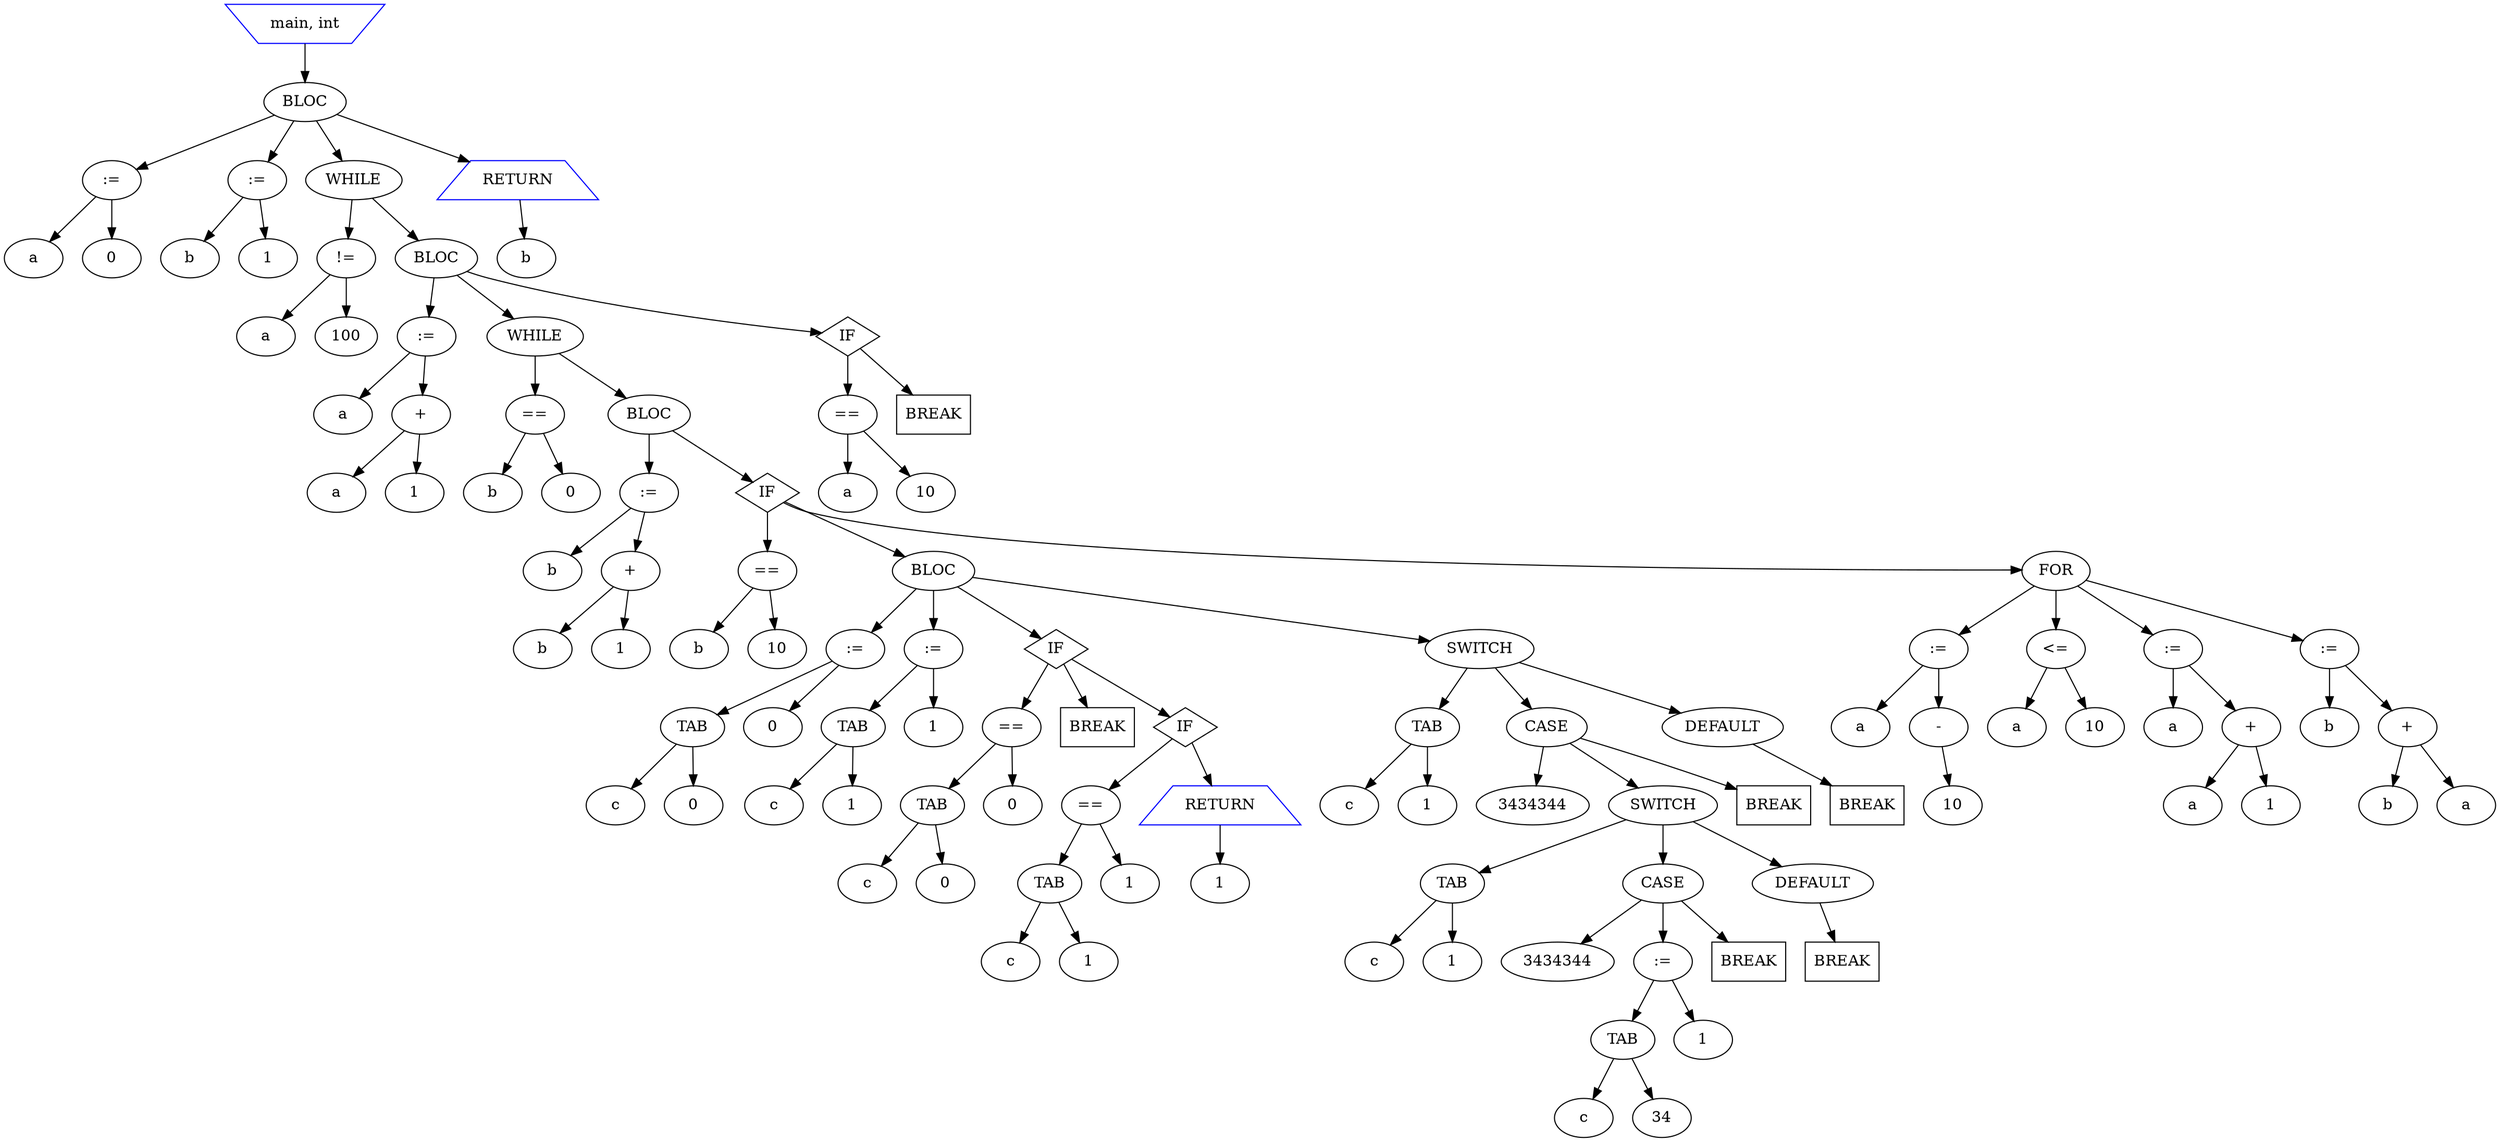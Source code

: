 digraph program {
	node_106 [label="main, int" shape="invtrapezium" color=blue]
	node_107 [label="BLOC" shape="ellipse" color=black]
	node_2 [label=":=" shape="ellipse" color=black]
	node_0 [label="a" shape="ellipse" color=black]
	node_2 -> node_0
	node_1 [label="0" shape="ellipse" color=black]
	node_2 -> node_1
	node_107 -> node_2
	node_5 [label=":=" shape="ellipse" color=black]
	node_3 [label="b" shape="ellipse" color=black]
	node_5 -> node_3
	node_4 [label="1" shape="ellipse" color=black]
	node_5 -> node_4
	node_107 -> node_5
	node_103 [label="WHILE" shape="ellipse" color=black]
	node_8 [label="!=" shape="ellipse" color=black]
	node_6 [label="a" shape="ellipse" color=black]
	node_8 -> node_6
	node_7 [label="100" shape="ellipse" color=black]
	node_8 -> node_7
	node_103 -> node_8
	node_102 [label="BLOC" shape="ellipse" color=black]
	node_13 [label=":=" shape="ellipse" color=black]
	node_9 [label="a" shape="ellipse" color=black]
	node_13 -> node_9
	node_12 [label="+" shape="ellipse" color=black]
	node_10 [label="a" shape="ellipse" color=black]
	node_12 -> node_10
	node_11 [label="1" shape="ellipse" color=black]
	node_12 -> node_11
	node_13 -> node_12
	node_102 -> node_13
	node_96 [label="WHILE" shape="ellipse" color=black]
	node_16 [label="==" shape="ellipse" color=black]
	node_14 [label="b" shape="ellipse" color=black]
	node_16 -> node_14
	node_15 [label="0" shape="ellipse" color=black]
	node_16 -> node_15
	node_96 -> node_16
	node_95 [label="BLOC" shape="ellipse" color=black]
	node_21 [label=":=" shape="ellipse" color=black]
	node_17 [label="b" shape="ellipse" color=black]
	node_21 -> node_17
	node_20 [label="+" shape="ellipse" color=black]
	node_18 [label="b" shape="ellipse" color=black]
	node_20 -> node_18
	node_19 [label="1" shape="ellipse" color=black]
	node_20 -> node_19
	node_21 -> node_20
	node_95 -> node_21
	node_94 [label="IF" shape="diamond" color=black]
	node_24 [label="==" shape="ellipse" color=black]
	node_22 [label="b" shape="ellipse" color=black]
	node_24 -> node_22
	node_23 [label="10" shape="ellipse" color=black]
	node_24 -> node_23
	node_94 -> node_24
	node_75 [label="BLOC" shape="ellipse" color=black]
	node_29 [label=":=" shape="ellipse" color=black]
	node_25 [label="TAB" shape="ellipse" color=black]
	node_26 [label="c" shape="ellipse" color=black]
	node_25 -> node_26
	node_27 [label="0" shape="ellipse" color=black]
	node_25 -> node_27
	node_29 -> node_25
	node_28 [label="0" shape="ellipse" color=black]
	node_29 -> node_28
	node_75 -> node_29
	node_34 [label=":=" shape="ellipse" color=black]
	node_30 [label="TAB" shape="ellipse" color=black]
	node_31 [label="c" shape="ellipse" color=black]
	node_30 -> node_31
	node_32 [label="1" shape="ellipse" color=black]
	node_30 -> node_32
	node_34 -> node_30
	node_33 [label="1" shape="ellipse" color=black]
	node_34 -> node_33
	node_75 -> node_34
	node_49 [label="IF" shape="diamond" color=black]
	node_39 [label="==" shape="ellipse" color=black]
	node_35 [label="TAB" shape="ellipse" color=black]
	node_36 [label="c" shape="ellipse" color=black]
	node_35 -> node_36
	node_37 [label="0" shape="ellipse" color=black]
	node_35 -> node_37
	node_39 -> node_35
	node_38 [label="0" shape="ellipse" color=black]
	node_39 -> node_38
	node_49 -> node_39
	node_40 [label="BREAK" shape="box" color=black]
	node_49 -> node_40
	node_48 [label="IF" shape="diamond" color=black]
	node_45 [label="==" shape="ellipse" color=black]
	node_41 [label="TAB" shape="ellipse" color=black]
	node_42 [label="c" shape="ellipse" color=black]
	node_41 -> node_42
	node_43 [label="1" shape="ellipse" color=black]
	node_41 -> node_43
	node_45 -> node_41
	node_44 [label="1" shape="ellipse" color=black]
	node_45 -> node_44
	node_48 -> node_45
	node_47 [label="RETURN" shape="trapezium" color=blue]
	node_46 [label="1" shape="ellipse" color=black]
	node_47 -> node_46
	node_48 -> node_47
	node_49 -> node_48
	node_75 -> node_49
	node_74 [label="SWITCH" shape="ellipse" color=black]
	node_50 [label="TAB" shape="ellipse" color=black]
	node_51 [label="c" shape="ellipse" color=black]
	node_50 -> node_51
	node_52 [label="1" shape="ellipse" color=black]
	node_50 -> node_52
	node_74 -> node_50
	node_68 [label="CASE" shape="ellipse" color=black]
	node_69 [label="3434344" shape="ellipse" color=black]
	node_68 -> node_69
	node_67 [label="SWITCH" shape="ellipse" color=black]
	node_53 [label="TAB" shape="ellipse" color=black]
	node_54 [label="c" shape="ellipse" color=black]
	node_53 -> node_54
	node_55 [label="1" shape="ellipse" color=black]
	node_53 -> node_55
	node_67 -> node_53
	node_61 [label="CASE" shape="ellipse" color=black]
	node_62 [label="3434344" shape="ellipse" color=black]
	node_61 -> node_62
	node_60 [label=":=" shape="ellipse" color=black]
	node_56 [label="TAB" shape="ellipse" color=black]
	node_57 [label="c" shape="ellipse" color=black]
	node_56 -> node_57
	node_58 [label="34" shape="ellipse" color=black]
	node_56 -> node_58
	node_60 -> node_56
	node_59 [label="1" shape="ellipse" color=black]
	node_60 -> node_59
	node_61 -> node_60
	node_63 [label="BREAK" shape="box" color=black]
	node_61 -> node_63
	node_67 -> node_61
	node_65 [label="DEFAULT" shape="ellipse" color=black]
	node_64 [label="BREAK" shape="box" color=black]
	node_65 -> node_64
	node_67 -> node_65
	node_68 -> node_67
	node_70 [label="BREAK" shape="box" color=black]
	node_68 -> node_70
	node_74 -> node_68
	node_72 [label="DEFAULT" shape="ellipse" color=black]
	node_71 [label="BREAK" shape="box" color=black]
	node_72 -> node_71
	node_74 -> node_72
	node_75 -> node_74
	node_94 -> node_75
	node_93 [label="FOR" shape="ellipse" color=black]
	node_79 [label=":=" shape="ellipse" color=black]
	node_76 [label="a" shape="ellipse" color=black]
	node_79 -> node_76
	node_78 [label="-" shape="ellipse" color=black]
	node_77 [label="10" shape="ellipse" color=black]
	node_78 -> node_77
	node_79 -> node_78
	node_93 -> node_79
	node_82 [label="<=" shape="ellipse" color=black]
	node_80 [label="a" shape="ellipse" color=black]
	node_82 -> node_80
	node_81 [label="10" shape="ellipse" color=black]
	node_82 -> node_81
	node_93 -> node_82
	node_87 [label=":=" shape="ellipse" color=black]
	node_83 [label="a" shape="ellipse" color=black]
	node_87 -> node_83
	node_86 [label="+" shape="ellipse" color=black]
	node_84 [label="a" shape="ellipse" color=black]
	node_86 -> node_84
	node_85 [label="1" shape="ellipse" color=black]
	node_86 -> node_85
	node_87 -> node_86
	node_93 -> node_87
	node_92 [label=":=" shape="ellipse" color=black]
	node_88 [label="b" shape="ellipse" color=black]
	node_92 -> node_88
	node_91 [label="+" shape="ellipse" color=black]
	node_89 [label="b" shape="ellipse" color=black]
	node_91 -> node_89
	node_90 [label="a" shape="ellipse" color=black]
	node_91 -> node_90
	node_92 -> node_91
	node_93 -> node_92
	node_94 -> node_93
	node_95 -> node_94
	node_96 -> node_95
	node_102 -> node_96
	node_101 [label="IF" shape="diamond" color=black]
	node_99 [label="==" shape="ellipse" color=black]
	node_97 [label="a" shape="ellipse" color=black]
	node_99 -> node_97
	node_98 [label="10" shape="ellipse" color=black]
	node_99 -> node_98
	node_101 -> node_99
	node_100 [label="BREAK" shape="box" color=black]
	node_101 -> node_100
	node_102 -> node_101
	node_103 -> node_102
	node_107 -> node_103
	node_105 [label="RETURN" shape="trapezium" color=blue]
	node_104 [label="b" shape="ellipse" color=black]
	node_105 -> node_104
	node_107 -> node_105
	node_106 -> node_107
}
